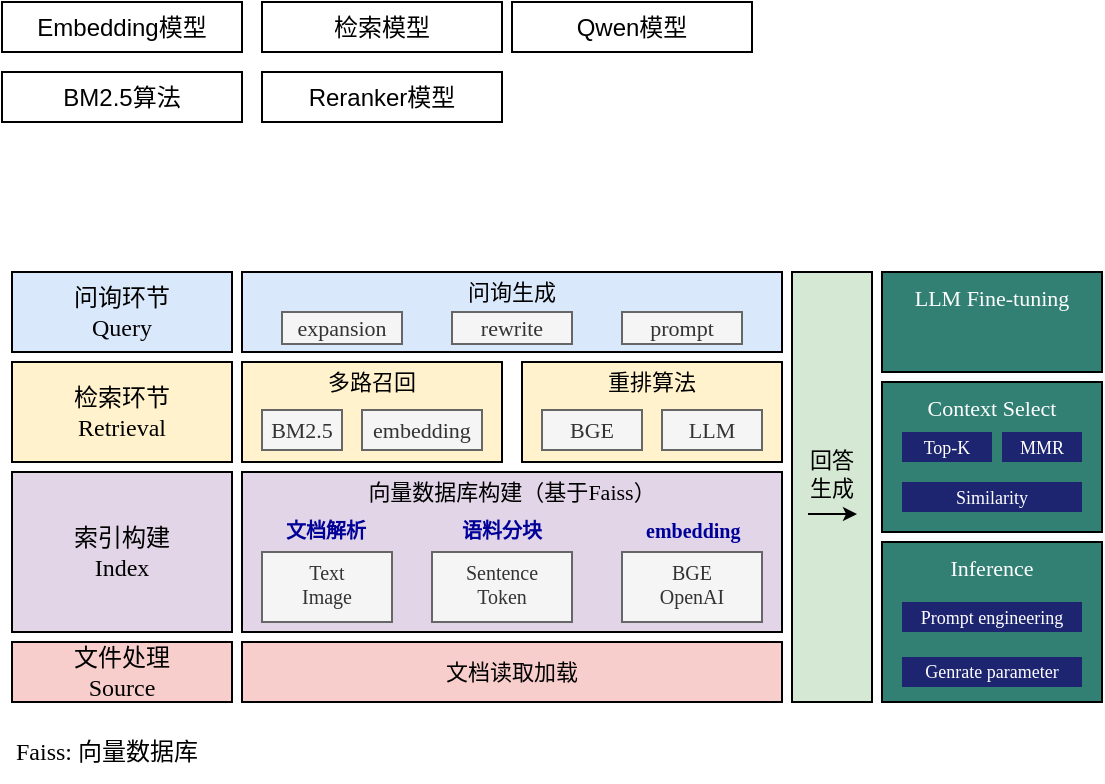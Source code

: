<mxfile version="24.7.7">
  <diagram name="第 1 页" id="MafnV5kA-N-Bn0CcQXsm">
    <mxGraphModel dx="1060" dy="760" grid="1" gridSize="5" guides="1" tooltips="1" connect="1" arrows="1" fold="1" page="0" pageScale="1" pageWidth="827" pageHeight="1169" math="0" shadow="0">
      <root>
        <mxCell id="0" />
        <mxCell id="1" parent="0" />
        <mxCell id="W3ZhN9rzalotpdxbDRm3-1" value="Qwen模型" style="rounded=0;whiteSpace=wrap;html=1;" parent="1" vertex="1">
          <mxGeometry x="165" y="-75" width="120" height="25" as="geometry" />
        </mxCell>
        <mxCell id="W3ZhN9rzalotpdxbDRm3-2" value="Embedding模型" style="rounded=0;whiteSpace=wrap;html=1;" parent="1" vertex="1">
          <mxGeometry x="-90" y="-75" width="120" height="25" as="geometry" />
        </mxCell>
        <mxCell id="W3ZhN9rzalotpdxbDRm3-3" value="BM2.5算法" style="rounded=0;whiteSpace=wrap;html=1;" parent="1" vertex="1">
          <mxGeometry x="-90" y="-40" width="120" height="25" as="geometry" />
        </mxCell>
        <mxCell id="W3ZhN9rzalotpdxbDRm3-4" value="检索模型" style="rounded=0;whiteSpace=wrap;html=1;" parent="1" vertex="1">
          <mxGeometry x="40" y="-75" width="120" height="25" as="geometry" />
        </mxCell>
        <mxCell id="O_Eo14AQ1HiPcfrSu76b-1" value="Reranker模型" style="rounded=0;whiteSpace=wrap;html=1;" vertex="1" parent="1">
          <mxGeometry x="40" y="-40" width="120" height="25" as="geometry" />
        </mxCell>
        <mxCell id="O_Eo14AQ1HiPcfrSu76b-2" value="&lt;div&gt;&lt;font face=&quot;宋体&quot;&gt;问询环节&lt;/font&gt;&lt;/div&gt;Query" style="rounded=0;whiteSpace=wrap;html=1;fillColor=#dae8fc;strokeColor=#000000;fontFamily=Times New Roman;" vertex="1" parent="1">
          <mxGeometry x="-85" y="60" width="110" height="40" as="geometry" />
        </mxCell>
        <mxCell id="O_Eo14AQ1HiPcfrSu76b-3" value="&lt;div style=&quot;font-size: 11px;&quot;&gt;&lt;font face=&quot;宋体&quot;&gt;问询生成&lt;/font&gt;&lt;/div&gt;" style="rounded=0;whiteSpace=wrap;html=1;fillColor=#dae8fc;strokeColor=#000000;verticalAlign=top;fontSize=11;fontFamily=Times New Roman;spacing=-1;" vertex="1" parent="1">
          <mxGeometry x="30" y="60" width="270" height="40" as="geometry" />
        </mxCell>
        <mxCell id="O_Eo14AQ1HiPcfrSu76b-4" value="&lt;span style=&quot;font-size: 11px;&quot;&gt;expansion&lt;/span&gt;" style="rounded=0;whiteSpace=wrap;html=1;verticalAlign=middle;fontFamily=Times New Roman;fillColor=#f5f5f5;strokeColor=#666666;strokeWidth=1;fontColor=#333333;" vertex="1" parent="1">
          <mxGeometry x="50" y="80" width="60" height="16" as="geometry" />
        </mxCell>
        <mxCell id="O_Eo14AQ1HiPcfrSu76b-6" value="&lt;span style=&quot;font-size: 11px;&quot;&gt;rewrite&lt;/span&gt;" style="rounded=0;whiteSpace=wrap;html=1;verticalAlign=middle;fontFamily=Times New Roman;fillColor=#f5f5f5;strokeColor=#666666;strokeWidth=1;fontColor=#333333;" vertex="1" parent="1">
          <mxGeometry x="135" y="80" width="60" height="16" as="geometry" />
        </mxCell>
        <mxCell id="O_Eo14AQ1HiPcfrSu76b-7" value="&lt;span style=&quot;font-size: 11px;&quot;&gt;prompt&lt;/span&gt;" style="rounded=0;whiteSpace=wrap;html=1;verticalAlign=middle;fontFamily=Times New Roman;fillColor=#f5f5f5;strokeColor=#666666;strokeWidth=1;fontColor=#333333;" vertex="1" parent="1">
          <mxGeometry x="220" y="80" width="60" height="16" as="geometry" />
        </mxCell>
        <mxCell id="O_Eo14AQ1HiPcfrSu76b-8" value="&lt;div&gt;&lt;font face=&quot;宋体&quot;&gt;检索环节&lt;/font&gt;&lt;/div&gt;Retrieval" style="rounded=0;whiteSpace=wrap;html=1;fillColor=#fff2cc;strokeColor=#000000;fontFamily=Times New Roman;" vertex="1" parent="1">
          <mxGeometry x="-85" y="105" width="110" height="50" as="geometry" />
        </mxCell>
        <mxCell id="O_Eo14AQ1HiPcfrSu76b-10" value="&lt;div style=&quot;font-size: 11px;&quot;&gt;多路召回&lt;/div&gt;" style="rounded=0;whiteSpace=wrap;html=1;fillColor=#fff2cc;strokeColor=#000000;verticalAlign=top;fontSize=11;fontFamily=宋体;spacing=-1;" vertex="1" parent="1">
          <mxGeometry x="30" y="105" width="130" height="50" as="geometry" />
        </mxCell>
        <mxCell id="O_Eo14AQ1HiPcfrSu76b-11" value="&lt;span style=&quot;font-size: 11px;&quot;&gt;BM2.5&lt;/span&gt;" style="rounded=0;whiteSpace=wrap;html=1;verticalAlign=middle;fontFamily=Times New Roman;fillColor=#f5f5f5;strokeColor=#666666;strokeWidth=1;fontColor=#333333;" vertex="1" parent="1">
          <mxGeometry x="40" y="129" width="40" height="20" as="geometry" />
        </mxCell>
        <mxCell id="O_Eo14AQ1HiPcfrSu76b-12" value="&lt;span style=&quot;font-size: 11px;&quot;&gt;embedding&lt;/span&gt;" style="rounded=0;whiteSpace=wrap;html=1;verticalAlign=middle;fontFamily=Times New Roman;fillColor=#f5f5f5;strokeColor=#666666;strokeWidth=1;fontColor=#333333;" vertex="1" parent="1">
          <mxGeometry x="90" y="129" width="60" height="20" as="geometry" />
        </mxCell>
        <mxCell id="O_Eo14AQ1HiPcfrSu76b-13" value="&lt;div style=&quot;font-size: 11px;&quot;&gt;重排算法&lt;/div&gt;" style="rounded=0;whiteSpace=wrap;html=1;fillColor=#fff2cc;strokeColor=#000000;verticalAlign=top;fontSize=11;fontFamily=宋体;spacing=-1;" vertex="1" parent="1">
          <mxGeometry x="170" y="105" width="130" height="50" as="geometry" />
        </mxCell>
        <mxCell id="O_Eo14AQ1HiPcfrSu76b-14" value="&lt;div style=&quot;font-size: 11px;&quot;&gt;回答&lt;/div&gt;&lt;div style=&quot;font-size: 11px;&quot;&gt;生成&lt;/div&gt;" style="rounded=0;whiteSpace=wrap;html=1;fillColor=#d5e8d4;strokeColor=#000000;verticalAlign=middle;fontSize=11;fontFamily=宋体;spacingTop=-14;" vertex="1" parent="1">
          <mxGeometry x="305" y="60" width="40" height="215" as="geometry" />
        </mxCell>
        <mxCell id="O_Eo14AQ1HiPcfrSu76b-15" value="&lt;span style=&quot;font-size: 11px;&quot;&gt;BGE&lt;/span&gt;" style="rounded=0;whiteSpace=wrap;html=1;verticalAlign=middle;fontFamily=Times New Roman;fillColor=#f5f5f5;strokeColor=#666666;strokeWidth=1;fontColor=#333333;" vertex="1" parent="1">
          <mxGeometry x="180" y="129" width="50" height="20" as="geometry" />
        </mxCell>
        <mxCell id="O_Eo14AQ1HiPcfrSu76b-16" value="&lt;span style=&quot;font-size: 11px;&quot;&gt;LLM&lt;/span&gt;" style="rounded=0;whiteSpace=wrap;html=1;verticalAlign=middle;fontFamily=Times New Roman;fillColor=#f5f5f5;strokeColor=#666666;strokeWidth=1;fontColor=#333333;" vertex="1" parent="1">
          <mxGeometry x="240" y="129" width="50" height="20" as="geometry" />
        </mxCell>
        <mxCell id="O_Eo14AQ1HiPcfrSu76b-17" value="&lt;div&gt;&lt;font face=&quot;宋体&quot;&gt;索引构建&lt;/font&gt;&lt;/div&gt;Index" style="rounded=0;whiteSpace=wrap;html=1;fillColor=#e1d5e7;strokeColor=#000000;fontFamily=Times New Roman;" vertex="1" parent="1">
          <mxGeometry x="-85" y="160" width="110" height="80" as="geometry" />
        </mxCell>
        <mxCell id="O_Eo14AQ1HiPcfrSu76b-18" value="&lt;div&gt;&lt;font face=&quot;宋体&quot;&gt;文件处理&lt;/font&gt;&lt;/div&gt;Source" style="rounded=0;whiteSpace=wrap;html=1;fillColor=#f8cecc;strokeColor=#000000;fontFamily=Times New Roman;" vertex="1" parent="1">
          <mxGeometry x="-85" y="245" width="110" height="30" as="geometry" />
        </mxCell>
        <mxCell id="O_Eo14AQ1HiPcfrSu76b-19" value="&lt;div style=&quot;font-size: 11px;&quot;&gt;&lt;font face=&quot;宋体&quot;&gt;向量数据库构建（基于&lt;/font&gt;&lt;span style=&quot;background-color: initial;&quot;&gt;Faiss&lt;/span&gt;&lt;span style=&quot;font-family: 宋体; background-color: initial;&quot;&gt;）&lt;/span&gt;&lt;/div&gt;" style="rounded=0;whiteSpace=wrap;html=1;fillColor=#e1d5e7;strokeColor=#000000;verticalAlign=top;fontSize=11;fontFamily=Times New Roman;spacing=-1;" vertex="1" parent="1">
          <mxGeometry x="30" y="160" width="270" height="80" as="geometry" />
        </mxCell>
        <mxCell id="O_Eo14AQ1HiPcfrSu76b-20" value="&lt;div style=&quot;font-size: 11px;&quot;&gt;&lt;font face=&quot;宋体&quot;&gt;文档读取加载&lt;/font&gt;&lt;/div&gt;" style="rounded=0;whiteSpace=wrap;html=1;fillColor=#f8cecc;strokeColor=#000000;verticalAlign=middle;fontSize=11;fontFamily=Times New Roman;" vertex="1" parent="1">
          <mxGeometry x="30" y="245" width="270" height="30" as="geometry" />
        </mxCell>
        <mxCell id="O_Eo14AQ1HiPcfrSu76b-21" value="&lt;div&gt;&lt;span style=&quot;background-color: initial; text-align: left;&quot;&gt;Text&lt;/span&gt;&lt;div&gt;&lt;div&gt;&lt;font&gt;Image&lt;/font&gt;&lt;/div&gt;&lt;/div&gt;&lt;/div&gt;" style="rounded=0;whiteSpace=wrap;html=1;verticalAlign=top;fontFamily=Times New Roman;fillColor=#f5f5f5;strokeColor=#666666;strokeWidth=1;fontColor=#333333;fontSize=10;spacing=0;" vertex="1" parent="1">
          <mxGeometry x="40" y="200" width="65" height="35" as="geometry" />
        </mxCell>
        <mxCell id="O_Eo14AQ1HiPcfrSu76b-23" value="Sentence&lt;div&gt;Token&lt;/div&gt;" style="rounded=0;whiteSpace=wrap;html=1;verticalAlign=top;fontFamily=Times New Roman;fillColor=#f5f5f5;strokeColor=#666666;strokeWidth=1;fontColor=#333333;fontSize=10;spacing=0;" vertex="1" parent="1">
          <mxGeometry x="125" y="200" width="70" height="35" as="geometry" />
        </mxCell>
        <mxCell id="O_Eo14AQ1HiPcfrSu76b-24" value="&lt;div&gt;BGE&lt;/div&gt;&lt;div&gt;OpenAI&lt;/div&gt;" style="rounded=0;whiteSpace=wrap;html=1;verticalAlign=top;fontFamily=Times New Roman;fillColor=#f5f5f5;strokeColor=#666666;strokeWidth=1;fontColor=#333333;fontSize=10;spacing=0;" vertex="1" parent="1">
          <mxGeometry x="220" y="200" width="70" height="35" as="geometry" />
        </mxCell>
        <mxCell id="O_Eo14AQ1HiPcfrSu76b-28" value="&lt;span style=&quot;font-family: 宋体; font-size: 10px; font-style: normal; font-variant-ligatures: normal; font-variant-caps: normal; letter-spacing: normal; orphans: 2; text-align: center; text-indent: 0px; text-transform: none; widows: 2; word-spacing: 0px; -webkit-text-stroke-width: 0px; white-space: normal; text-decoration-thickness: initial; text-decoration-style: initial; text-decoration-color: initial; float: none; display: inline !important;&quot;&gt;文档解析&lt;/span&gt;" style="text;whiteSpace=wrap;html=1;fillColor=none;labelBackgroundColor=none;fontColor=#000099;fontStyle=1" vertex="1" parent="1">
          <mxGeometry x="50" y="175" width="45" height="25" as="geometry" />
        </mxCell>
        <mxCell id="O_Eo14AQ1HiPcfrSu76b-29" value="&lt;span style=&quot;font-family: 宋体; font-size: 10px; font-style: normal; font-variant-ligatures: normal; font-variant-caps: normal; letter-spacing: normal; orphans: 2; text-align: center; text-indent: 0px; text-transform: none; widows: 2; word-spacing: 0px; -webkit-text-stroke-width: 0px; white-space: normal; text-decoration-thickness: initial; text-decoration-style: initial; text-decoration-color: initial; float: none; display: inline !important;&quot;&gt;语料分块&lt;/span&gt;" style="text;whiteSpace=wrap;html=1;fillColor=none;labelBackgroundColor=none;fontColor=#000099;fontStyle=1" vertex="1" parent="1">
          <mxGeometry x="137.5" y="175" width="45" height="25" as="geometry" />
        </mxCell>
        <mxCell id="O_Eo14AQ1HiPcfrSu76b-30" value="&lt;span style=&quot;font-size: 10px; font-style: normal; font-variant-ligatures: normal; font-variant-caps: normal; letter-spacing: normal; orphans: 2; text-align: center; text-indent: 0px; text-transform: none; widows: 2; word-spacing: 0px; -webkit-text-stroke-width: 0px; white-space: normal; text-decoration-thickness: initial; text-decoration-style: initial; text-decoration-color: initial; float: none; display: inline !important;&quot;&gt;embedding&lt;/span&gt;" style="text;whiteSpace=wrap;html=1;fillColor=none;labelBackgroundColor=none;fontColor=#000099;fontStyle=1;fontFamily=Times New Roman;" vertex="1" parent="1">
          <mxGeometry x="230" y="175" width="50" height="25" as="geometry" />
        </mxCell>
        <mxCell id="O_Eo14AQ1HiPcfrSu76b-32" value="&lt;div style=&quot;font-size: 11px;&quot;&gt;LLM Fine-tuning&lt;/div&gt;" style="rounded=0;whiteSpace=wrap;html=1;fillColor=#328073;strokeColor=#000000;verticalAlign=top;fontSize=11;fontFamily=Times New Roman;fontColor=#FFFFFF;" vertex="1" parent="1">
          <mxGeometry x="350" y="60" width="110" height="50" as="geometry" />
        </mxCell>
        <mxCell id="O_Eo14AQ1HiPcfrSu76b-33" value="&lt;div style=&quot;font-size: 11px;&quot;&gt;Context Select&lt;/div&gt;" style="rounded=0;whiteSpace=wrap;html=1;fillColor=#328073;strokeColor=#000000;verticalAlign=top;fontSize=11;fontFamily=Times New Roman;fontColor=#FFFFFF;" vertex="1" parent="1">
          <mxGeometry x="350" y="115" width="110" height="75" as="geometry" />
        </mxCell>
        <mxCell id="O_Eo14AQ1HiPcfrSu76b-34" value="&lt;span style=&quot;font-size: 9px;&quot;&gt;Top-K&lt;/span&gt;" style="rounded=0;whiteSpace=wrap;html=1;verticalAlign=middle;fontFamily=Times New Roman;fillColor=#1D2570;strokeColor=none;strokeWidth=1;fontColor=#FFFFFF;fontSize=9;" vertex="1" parent="1">
          <mxGeometry x="360" y="140" width="45" height="15" as="geometry" />
        </mxCell>
        <mxCell id="O_Eo14AQ1HiPcfrSu76b-35" value="&lt;span style=&quot;font-size: 9px;&quot;&gt;MMR&lt;/span&gt;" style="rounded=0;whiteSpace=wrap;html=1;verticalAlign=middle;fontFamily=Times New Roman;fillColor=#1D2570;strokeColor=none;strokeWidth=1;fontColor=#FFFFFF;fontSize=9;" vertex="1" parent="1">
          <mxGeometry x="410" y="140" width="40" height="15" as="geometry" />
        </mxCell>
        <mxCell id="O_Eo14AQ1HiPcfrSu76b-36" value="&lt;span style=&quot;font-size: 9px;&quot;&gt;Similarity&lt;/span&gt;" style="rounded=0;whiteSpace=wrap;html=1;verticalAlign=middle;fontFamily=Times New Roman;fillColor=#1D2570;strokeColor=none;strokeWidth=1;fontColor=#FFFFFF;fontSize=9;" vertex="1" parent="1">
          <mxGeometry x="360" y="165" width="90" height="15" as="geometry" />
        </mxCell>
        <mxCell id="O_Eo14AQ1HiPcfrSu76b-37" value="&lt;div style=&quot;font-size: 11px;&quot;&gt;Inference&lt;/div&gt;&lt;div style=&quot;font-size: 11px;&quot;&gt;&lt;br&gt;&lt;/div&gt;" style="rounded=0;whiteSpace=wrap;html=1;fillColor=#328073;strokeColor=#000000;verticalAlign=top;fontSize=11;fontFamily=Times New Roman;fontColor=#FFFFFF;" vertex="1" parent="1">
          <mxGeometry x="350" y="195" width="110" height="80" as="geometry" />
        </mxCell>
        <mxCell id="O_Eo14AQ1HiPcfrSu76b-38" value="&lt;span style=&quot;font-size: 9px;&quot;&gt;Prompt engineering&lt;/span&gt;" style="rounded=0;whiteSpace=wrap;html=1;verticalAlign=middle;fontFamily=Times New Roman;fillColor=#1D2570;strokeColor=none;strokeWidth=1;fontColor=#FFFFFF;fontSize=9;" vertex="1" parent="1">
          <mxGeometry x="360" y="225" width="90" height="15" as="geometry" />
        </mxCell>
        <mxCell id="O_Eo14AQ1HiPcfrSu76b-39" value="&lt;span style=&quot;font-size: 9px;&quot;&gt;Genrate parameter&lt;/span&gt;" style="rounded=0;whiteSpace=wrap;html=1;verticalAlign=middle;fontFamily=Times New Roman;fillColor=#1D2570;strokeColor=none;strokeWidth=1;fontColor=#FFFFFF;fontSize=9;" vertex="1" parent="1">
          <mxGeometry x="360" y="252.5" width="90" height="15" as="geometry" />
        </mxCell>
        <mxCell id="O_Eo14AQ1HiPcfrSu76b-40" value="&lt;font face=&quot;Times New Roman&quot;&gt;Faiss: &lt;/font&gt;&lt;font face=&quot;宋体&quot;&gt;向量数据库&lt;/font&gt;" style="text;html=1;align=left;verticalAlign=middle;whiteSpace=wrap;rounded=0;fontFamily=宋体;" vertex="1" parent="1">
          <mxGeometry x="-85" y="285" width="385" height="30" as="geometry" />
        </mxCell>
        <mxCell id="O_Eo14AQ1HiPcfrSu76b-41" value="" style="endArrow=classic;html=1;rounded=0;strokeWidth=1;endSize=4;" edge="1" parent="1">
          <mxGeometry width="50" height="50" relative="1" as="geometry">
            <mxPoint x="313" y="181" as="sourcePoint" />
            <mxPoint x="337.5" y="181" as="targetPoint" />
          </mxGeometry>
        </mxCell>
      </root>
    </mxGraphModel>
  </diagram>
</mxfile>
